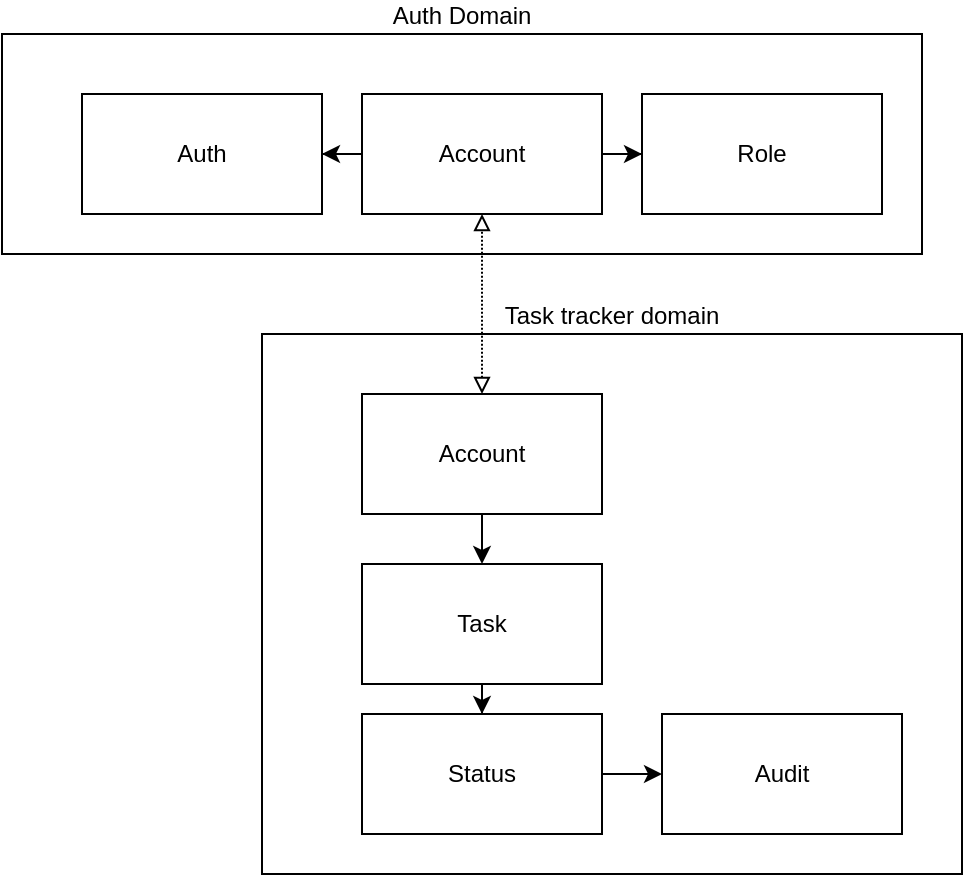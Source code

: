 <mxfile version="21.6.2" type="device">
  <diagram name="Page-1" id="a7904f86-f2b4-8e86-fa97-74104820619b">
    <mxGraphModel dx="931" dy="558" grid="1" gridSize="10" guides="1" tooltips="1" connect="1" arrows="1" fold="1" page="1" pageScale="1" pageWidth="1100" pageHeight="850" background="none" math="0" shadow="0">
      <root>
        <mxCell id="0" />
        <mxCell id="1" parent="0" />
        <mxCell id="bJCHf3nAYLQJCrVV6IQW-19" value="Task tracker domain" style="rounded=0;whiteSpace=wrap;html=1;labelPosition=center;verticalLabelPosition=top;align=center;verticalAlign=bottom;" vertex="1" parent="1">
          <mxGeometry x="390" y="300" width="350" height="270" as="geometry" />
        </mxCell>
        <mxCell id="bJCHf3nAYLQJCrVV6IQW-14" value="Auth Domain" style="rounded=0;whiteSpace=wrap;html=1;labelPosition=center;verticalLabelPosition=top;align=center;verticalAlign=bottom;" vertex="1" parent="1">
          <mxGeometry x="260" y="150" width="460" height="110" as="geometry" />
        </mxCell>
        <mxCell id="bJCHf3nAYLQJCrVV6IQW-10" value="" style="edgeStyle=orthogonalEdgeStyle;rounded=0;orthogonalLoop=1;jettySize=auto;html=1;" edge="1" parent="1" source="bJCHf3nAYLQJCrVV6IQW-4" target="bJCHf3nAYLQJCrVV6IQW-5">
          <mxGeometry relative="1" as="geometry" />
        </mxCell>
        <mxCell id="bJCHf3nAYLQJCrVV6IQW-20" value="" style="edgeStyle=orthogonalEdgeStyle;rounded=0;orthogonalLoop=1;jettySize=auto;html=1;" edge="1" parent="1" source="bJCHf3nAYLQJCrVV6IQW-4" target="bJCHf3nAYLQJCrVV6IQW-13">
          <mxGeometry relative="1" as="geometry" />
        </mxCell>
        <mxCell id="bJCHf3nAYLQJCrVV6IQW-4" value="Account" style="rounded=0;whiteSpace=wrap;html=1;" vertex="1" parent="1">
          <mxGeometry x="440" y="180" width="120" height="60" as="geometry" />
        </mxCell>
        <mxCell id="bJCHf3nAYLQJCrVV6IQW-5" value="Role" style="rounded=0;whiteSpace=wrap;html=1;" vertex="1" parent="1">
          <mxGeometry x="580" y="180" width="120" height="60" as="geometry" />
        </mxCell>
        <mxCell id="bJCHf3nAYLQJCrVV6IQW-11" value="" style="edgeStyle=orthogonalEdgeStyle;rounded=0;orthogonalLoop=1;jettySize=auto;html=1;" edge="1" parent="1" source="bJCHf3nAYLQJCrVV6IQW-6" target="bJCHf3nAYLQJCrVV6IQW-7">
          <mxGeometry relative="1" as="geometry" />
        </mxCell>
        <mxCell id="bJCHf3nAYLQJCrVV6IQW-6" value="Task" style="rounded=0;whiteSpace=wrap;html=1;" vertex="1" parent="1">
          <mxGeometry x="440" y="415" width="120" height="60" as="geometry" />
        </mxCell>
        <mxCell id="bJCHf3nAYLQJCrVV6IQW-12" value="" style="edgeStyle=orthogonalEdgeStyle;rounded=0;orthogonalLoop=1;jettySize=auto;html=1;" edge="1" parent="1" source="bJCHf3nAYLQJCrVV6IQW-7" target="bJCHf3nAYLQJCrVV6IQW-8">
          <mxGeometry relative="1" as="geometry" />
        </mxCell>
        <mxCell id="bJCHf3nAYLQJCrVV6IQW-7" value="Status" style="rounded=0;whiteSpace=wrap;html=1;" vertex="1" parent="1">
          <mxGeometry x="440" y="490" width="120" height="60" as="geometry" />
        </mxCell>
        <mxCell id="bJCHf3nAYLQJCrVV6IQW-8" value="Audit" style="rounded=0;whiteSpace=wrap;html=1;" vertex="1" parent="1">
          <mxGeometry x="590" y="490" width="120" height="60" as="geometry" />
        </mxCell>
        <mxCell id="bJCHf3nAYLQJCrVV6IQW-13" value="Auth" style="rounded=0;whiteSpace=wrap;html=1;" vertex="1" parent="1">
          <mxGeometry x="300" y="180" width="120" height="60" as="geometry" />
        </mxCell>
        <mxCell id="bJCHf3nAYLQJCrVV6IQW-16" value="" style="edgeStyle=orthogonalEdgeStyle;rounded=0;orthogonalLoop=1;jettySize=auto;html=1;" edge="1" parent="1" source="bJCHf3nAYLQJCrVV6IQW-15" target="bJCHf3nAYLQJCrVV6IQW-6">
          <mxGeometry relative="1" as="geometry" />
        </mxCell>
        <mxCell id="bJCHf3nAYLQJCrVV6IQW-15" value="Account" style="rounded=0;whiteSpace=wrap;html=1;" vertex="1" parent="1">
          <mxGeometry x="440" y="330" width="120" height="60" as="geometry" />
        </mxCell>
        <mxCell id="bJCHf3nAYLQJCrVV6IQW-18" value="" style="endArrow=block;startArrow=block;html=1;rounded=0;exitX=0.5;exitY=0;exitDx=0;exitDy=0;dashed=1;dashPattern=1 1;startFill=0;endFill=0;" edge="1" parent="1" source="bJCHf3nAYLQJCrVV6IQW-15" target="bJCHf3nAYLQJCrVV6IQW-4">
          <mxGeometry width="50" height="50" relative="1" as="geometry">
            <mxPoint x="510" y="370" as="sourcePoint" />
            <mxPoint x="560" y="320" as="targetPoint" />
          </mxGeometry>
        </mxCell>
      </root>
    </mxGraphModel>
  </diagram>
</mxfile>
